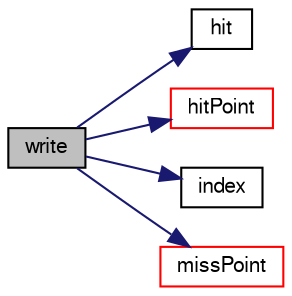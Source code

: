 digraph "write"
{
  bgcolor="transparent";
  edge [fontname="FreeSans",fontsize="10",labelfontname="FreeSans",labelfontsize="10"];
  node [fontname="FreeSans",fontsize="10",shape=record];
  rankdir="LR";
  Node500 [label="write",height=0.2,width=0.4,color="black", fillcolor="grey75", style="filled", fontcolor="black"];
  Node500 -> Node501 [color="midnightblue",fontsize="10",style="solid",fontname="FreeSans"];
  Node501 [label="hit",height=0.2,width=0.4,color="black",URL="$a27566.html#aee8dc30bf27cefe419b15f96e594c155",tooltip="Is there a hit. "];
  Node500 -> Node502 [color="midnightblue",fontsize="10",style="solid",fontname="FreeSans"];
  Node502 [label="hitPoint",height=0.2,width=0.4,color="red",URL="$a27566.html#a0350feff966a8bc8833a84ca454f1e5e",tooltip="Return hit point. "];
  Node500 -> Node546 [color="midnightblue",fontsize="10",style="solid",fontname="FreeSans"];
  Node546 [label="index",height=0.2,width=0.4,color="black",URL="$a27566.html#a4a438520bb14406481732edc13c119c7",tooltip="Return index. "];
  Node500 -> Node547 [color="midnightblue",fontsize="10",style="solid",fontname="FreeSans"];
  Node547 [label="missPoint",height=0.2,width=0.4,color="red",URL="$a27566.html#a51c7abb4a3f78f3f6478e5ffbdd56c83",tooltip="Return miss point. "];
}
